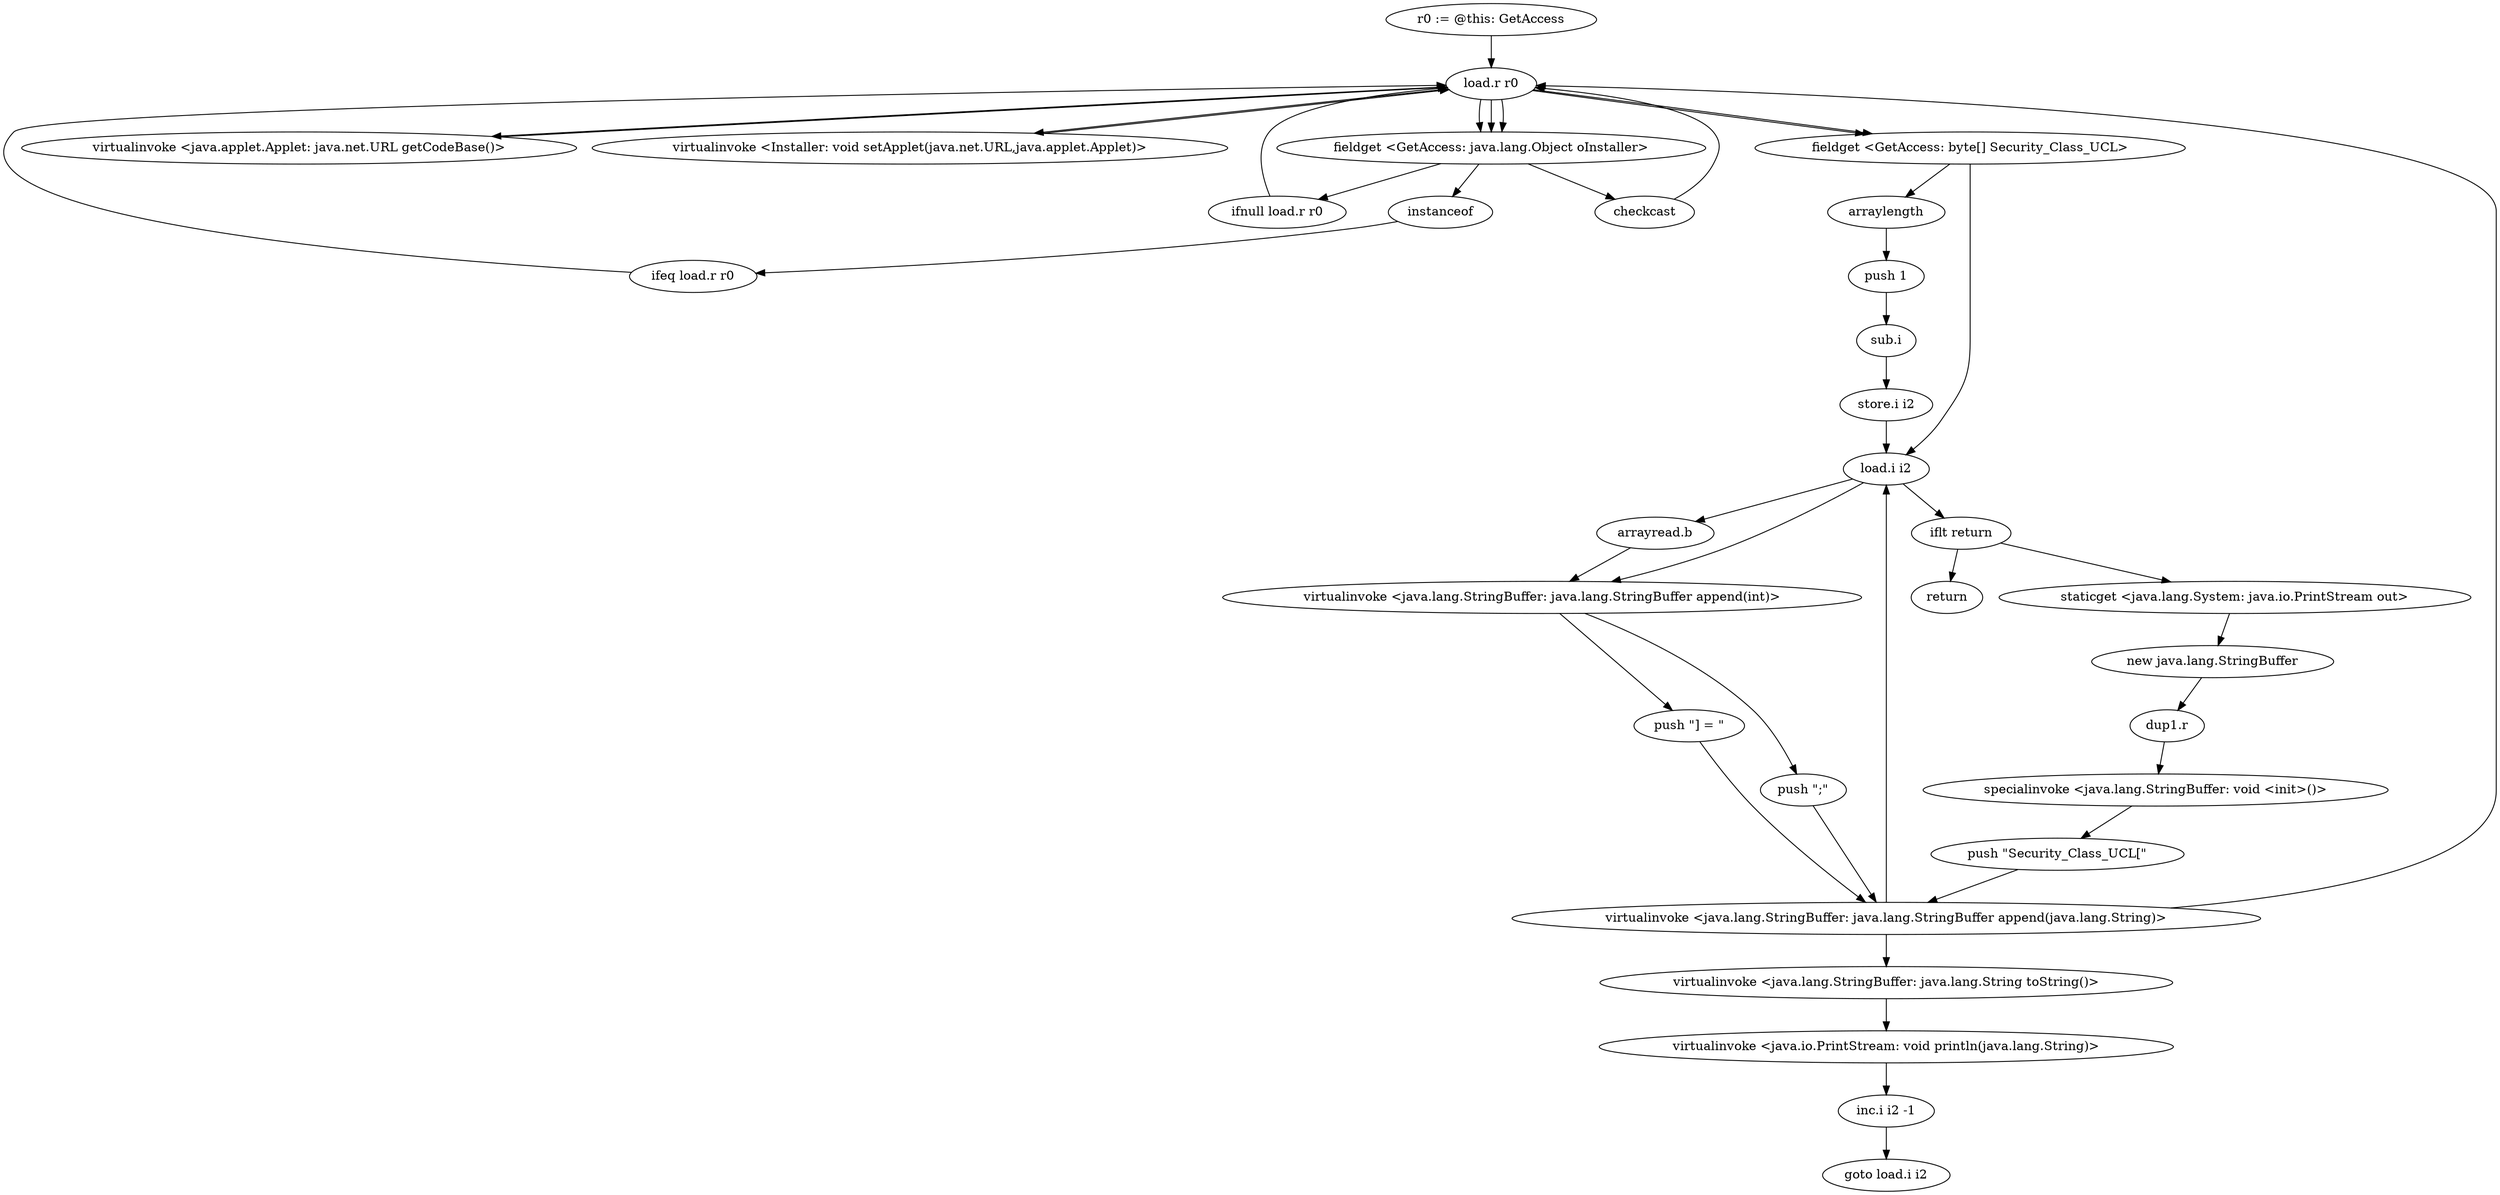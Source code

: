digraph "" {
    "r0 := @this: GetAccess"
    "load.r r0"
    "r0 := @this: GetAccess"->"load.r r0";
    "fieldget <GetAccess: java.lang.Object oInstaller>"
    "load.r r0"->"fieldget <GetAccess: java.lang.Object oInstaller>";
    "ifnull load.r r0"
    "fieldget <GetAccess: java.lang.Object oInstaller>"->"ifnull load.r r0";
    "ifnull load.r r0"->"load.r r0";
    "load.r r0"->"fieldget <GetAccess: java.lang.Object oInstaller>";
    "instanceof"
    "fieldget <GetAccess: java.lang.Object oInstaller>"->"instanceof";
    "ifeq load.r r0"
    "instanceof"->"ifeq load.r r0";
    "ifeq load.r r0"->"load.r r0";
    "load.r r0"->"fieldget <GetAccess: java.lang.Object oInstaller>";
    "checkcast"
    "fieldget <GetAccess: java.lang.Object oInstaller>"->"checkcast";
    "checkcast"->"load.r r0";
    "virtualinvoke <java.applet.Applet: java.net.URL getCodeBase()>"
    "load.r r0"->"virtualinvoke <java.applet.Applet: java.net.URL getCodeBase()>";
    "virtualinvoke <java.applet.Applet: java.net.URL getCodeBase()>"->"load.r r0";
    "virtualinvoke <Installer: void setApplet(java.net.URL,java.applet.Applet)>"
    "load.r r0"->"virtualinvoke <Installer: void setApplet(java.net.URL,java.applet.Applet)>";
    "virtualinvoke <Installer: void setApplet(java.net.URL,java.applet.Applet)>"->"load.r r0";
    "fieldget <GetAccess: byte[] Security_Class_UCL>"
    "load.r r0"->"fieldget <GetAccess: byte[] Security_Class_UCL>";
    "arraylength"
    "fieldget <GetAccess: byte[] Security_Class_UCL>"->"arraylength";
    "push 1"
    "arraylength"->"push 1";
    "sub.i"
    "push 1"->"sub.i";
    "store.i i2"
    "sub.i"->"store.i i2";
    "load.i i2"
    "store.i i2"->"load.i i2";
    "iflt return"
    "load.i i2"->"iflt return";
    "staticget <java.lang.System: java.io.PrintStream out>"
    "iflt return"->"staticget <java.lang.System: java.io.PrintStream out>";
    "new java.lang.StringBuffer"
    "staticget <java.lang.System: java.io.PrintStream out>"->"new java.lang.StringBuffer";
    "dup1.r"
    "new java.lang.StringBuffer"->"dup1.r";
    "specialinvoke <java.lang.StringBuffer: void <init>()>"
    "dup1.r"->"specialinvoke <java.lang.StringBuffer: void <init>()>";
    "push \"Security_Class_UCL[\""
    "specialinvoke <java.lang.StringBuffer: void <init>()>"->"push \"Security_Class_UCL[\"";
    "virtualinvoke <java.lang.StringBuffer: java.lang.StringBuffer append(java.lang.String)>"
    "push \"Security_Class_UCL[\""->"virtualinvoke <java.lang.StringBuffer: java.lang.StringBuffer append(java.lang.String)>";
    "virtualinvoke <java.lang.StringBuffer: java.lang.StringBuffer append(java.lang.String)>"->"load.i i2";
    "virtualinvoke <java.lang.StringBuffer: java.lang.StringBuffer append(int)>"
    "load.i i2"->"virtualinvoke <java.lang.StringBuffer: java.lang.StringBuffer append(int)>";
    "push \"] = \""
    "virtualinvoke <java.lang.StringBuffer: java.lang.StringBuffer append(int)>"->"push \"] = \"";
    "push \"] = \""->"virtualinvoke <java.lang.StringBuffer: java.lang.StringBuffer append(java.lang.String)>";
    "virtualinvoke <java.lang.StringBuffer: java.lang.StringBuffer append(java.lang.String)>"->"load.r r0";
    "load.r r0"->"fieldget <GetAccess: byte[] Security_Class_UCL>";
    "fieldget <GetAccess: byte[] Security_Class_UCL>"->"load.i i2";
    "arrayread.b"
    "load.i i2"->"arrayread.b";
    "arrayread.b"->"virtualinvoke <java.lang.StringBuffer: java.lang.StringBuffer append(int)>";
    "push \";\""
    "virtualinvoke <java.lang.StringBuffer: java.lang.StringBuffer append(int)>"->"push \";\"";
    "push \";\""->"virtualinvoke <java.lang.StringBuffer: java.lang.StringBuffer append(java.lang.String)>";
    "virtualinvoke <java.lang.StringBuffer: java.lang.String toString()>"
    "virtualinvoke <java.lang.StringBuffer: java.lang.StringBuffer append(java.lang.String)>"->"virtualinvoke <java.lang.StringBuffer: java.lang.String toString()>";
    "virtualinvoke <java.io.PrintStream: void println(java.lang.String)>"
    "virtualinvoke <java.lang.StringBuffer: java.lang.String toString()>"->"virtualinvoke <java.io.PrintStream: void println(java.lang.String)>";
    "inc.i i2 -1"
    "virtualinvoke <java.io.PrintStream: void println(java.lang.String)>"->"inc.i i2 -1";
    "goto load.i i2"
    "inc.i i2 -1"->"goto load.i i2";
    "return"
    "iflt return"->"return";
}
